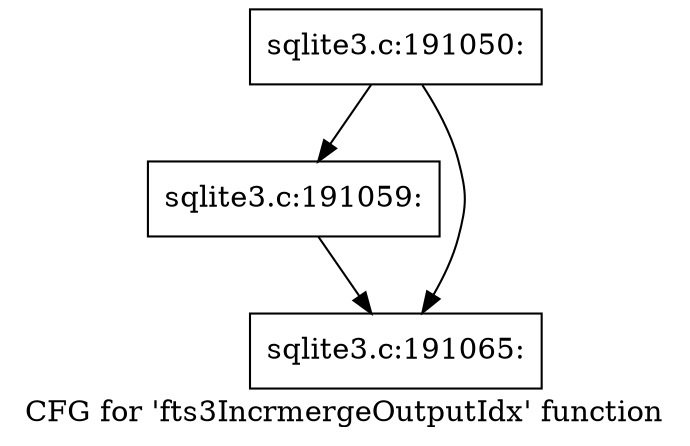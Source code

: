 digraph "CFG for 'fts3IncrmergeOutputIdx' function" {
	label="CFG for 'fts3IncrmergeOutputIdx' function";

	Node0x55c0fb15e920 [shape=record,label="{sqlite3.c:191050:}"];
	Node0x55c0fb15e920 -> Node0x55c0fb166b80;
	Node0x55c0fb15e920 -> Node0x55c0fb166bd0;
	Node0x55c0fb166b80 [shape=record,label="{sqlite3.c:191059:}"];
	Node0x55c0fb166b80 -> Node0x55c0fb166bd0;
	Node0x55c0fb166bd0 [shape=record,label="{sqlite3.c:191065:}"];
}
